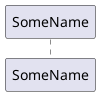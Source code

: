 {
  "sha1": "gf0mnjs0aysqhfq7wm4prahva4sdc6u",
  "insertion": {
    "when": "2024-06-01T09:03:07.696Z",
    "user": "plantuml@gmail.com"
  }
}
@startuml
participant SomeName as SN
@enduml
